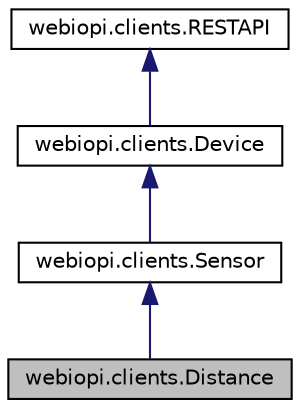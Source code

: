 digraph "webiopi.clients.Distance"
{
  edge [fontname="Helvetica",fontsize="10",labelfontname="Helvetica",labelfontsize="10"];
  node [fontname="Helvetica",fontsize="10",shape=record];
  Node1 [label="webiopi.clients.Distance",height=0.2,width=0.4,color="black", fillcolor="grey75", style="filled", fontcolor="black"];
  Node2 -> Node1 [dir="back",color="midnightblue",fontsize="10",style="solid",fontname="Helvetica"];
  Node2 [label="webiopi.clients.Sensor",height=0.2,width=0.4,color="black", fillcolor="white", style="filled",URL="$classwebiopi_1_1clients_1_1Sensor.html"];
  Node3 -> Node2 [dir="back",color="midnightblue",fontsize="10",style="solid",fontname="Helvetica"];
  Node3 [label="webiopi.clients.Device",height=0.2,width=0.4,color="black", fillcolor="white", style="filled",URL="$classwebiopi_1_1clients_1_1Device.html"];
  Node4 -> Node3 [dir="back",color="midnightblue",fontsize="10",style="solid",fontname="Helvetica"];
  Node4 [label="webiopi.clients.RESTAPI",height=0.2,width=0.4,color="black", fillcolor="white", style="filled",URL="$classwebiopi_1_1clients_1_1RESTAPI.html"];
}
